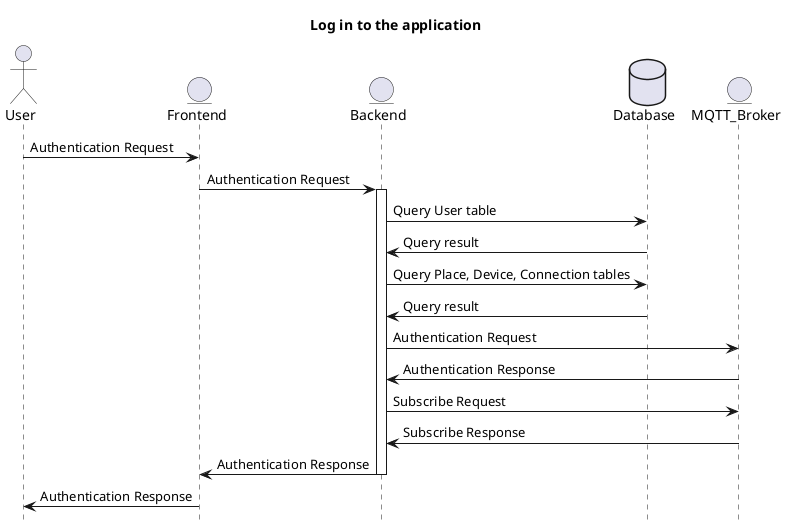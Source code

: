 @startuml
hide footbox
title Log in to the application
actor User
entity Frontend
entity Backend
database Database
entity MQTT_Broker
User -> Frontend: Authentication Request
Frontend -> Backend: Authentication Request
activate Backend
Backend -> Database: Query User table
Database -> Backend: Query result
Backend -> Database: Query Place, Device, Connection tables
Database -> Backend: Query result
Backend -> MQTT_Broker : Authentication Request
MQTT_Broker  -> Backend : Authentication Response
Backend -> MQTT_Broker : Subscribe Request
MQTT_Broker  -> Backend : Subscribe Response
Backend -> Frontend: Authentication Response
deactivate Backend
Frontend -> User: Authentication Response
@enduml